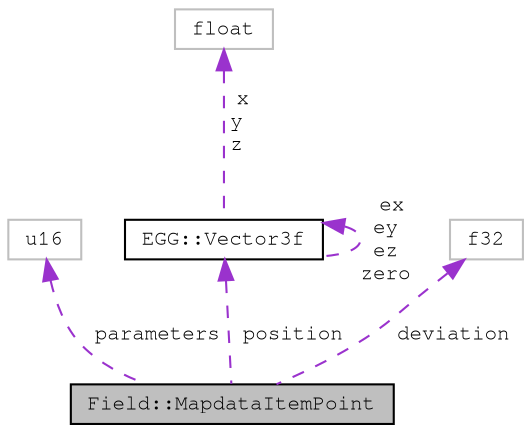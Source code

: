 digraph "Field::MapdataItemPoint"
{
 // LATEX_PDF_SIZE
  edge [fontname="FreeMono",fontsize="10",labelfontname="FreeMono",labelfontsize="10"];
  node [fontname="FreeMono",fontsize="10",shape=record];
  Node1 [label="Field::MapdataItemPoint",height=0.2,width=0.4,color="black", fillcolor="grey75", style="filled", fontcolor="black",tooltip=" "];
  Node2 -> Node1 [dir="back",color="darkorchid3",fontsize="10",style="dashed",label=" parameters" ,fontname="FreeMono"];
  Node2 [label="u16",height=0.2,width=0.4,color="grey75", fillcolor="white", style="filled",tooltip=" "];
  Node3 -> Node1 [dir="back",color="darkorchid3",fontsize="10",style="dashed",label=" position" ,fontname="FreeMono"];
  Node3 [label="EGG::Vector3f",height=0.2,width=0.4,color="black", fillcolor="white", style="filled",URL="$struct_e_g_g_1_1_vector3f.html",tooltip=" "];
  Node4 -> Node3 [dir="back",color="darkorchid3",fontsize="10",style="dashed",label=" x\ny\nz" ,fontname="FreeMono"];
  Node4 [label="float",height=0.2,width=0.4,color="grey75", fillcolor="white", style="filled",tooltip=" "];
  Node3 -> Node3 [dir="back",color="darkorchid3",fontsize="10",style="dashed",label=" ex\ney\nez\nzero" ,fontname="FreeMono"];
  Node5 -> Node1 [dir="back",color="darkorchid3",fontsize="10",style="dashed",label=" deviation" ,fontname="FreeMono"];
  Node5 [label="f32",height=0.2,width=0.4,color="grey75", fillcolor="white", style="filled",tooltip=" "];
}
